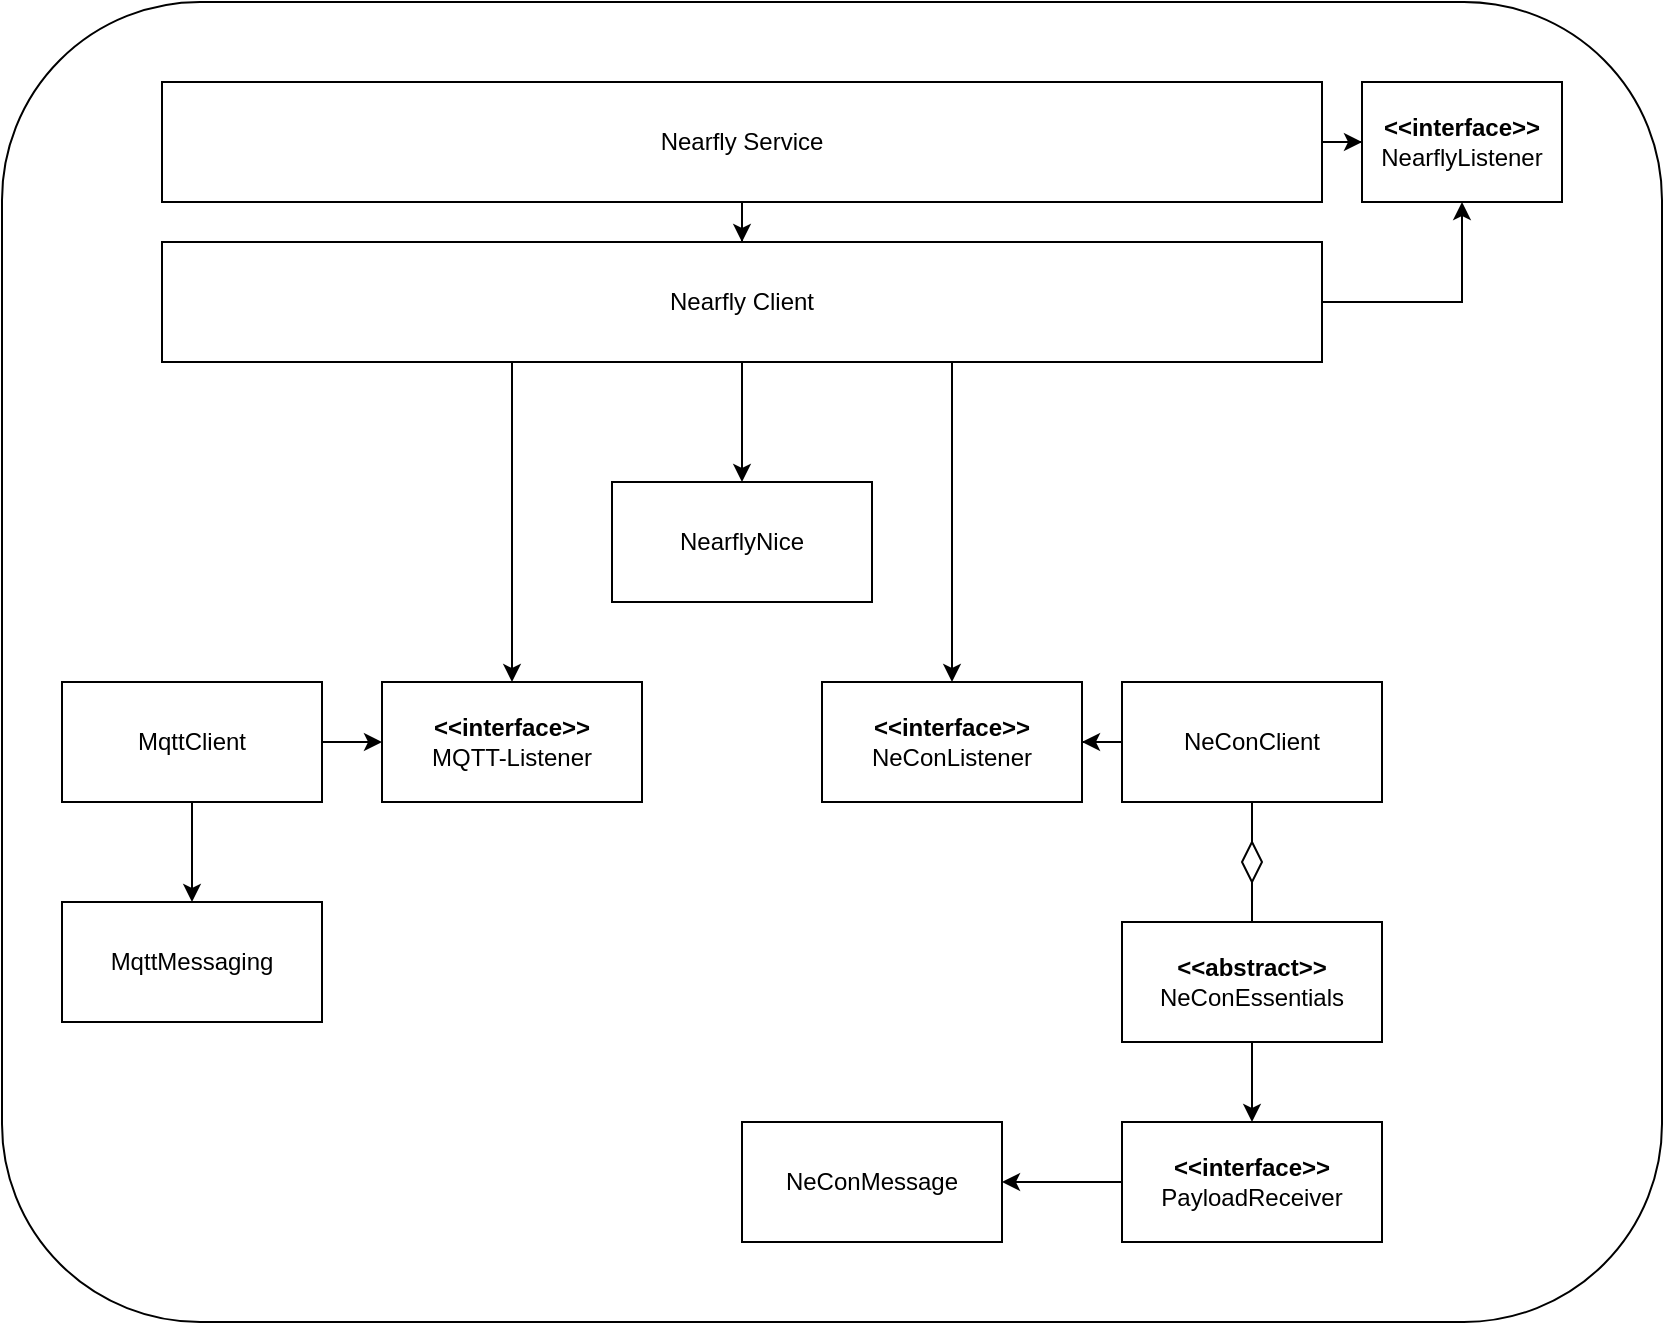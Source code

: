 <mxfile version="13.0.3" type="device"><diagram id="ekauDwsqELjUZ7ANHCu0" name="Page-1"><mxGraphModel dx="1221" dy="1883" grid="1" gridSize="10" guides="1" tooltips="1" connect="1" arrows="1" fold="1" page="1" pageScale="1" pageWidth="827" pageHeight="1169" math="0" shadow="0"><root><mxCell id="0"/><mxCell id="1" parent="0"/><mxCell id="5tRQlsvJli7dxx7FSaZk-77" value="" style="rounded=1;whiteSpace=wrap;html=1;" parent="1" vertex="1"><mxGeometry x="100" y="-20" width="830" height="660" as="geometry"/></mxCell><mxCell id="5tRQlsvJli7dxx7FSaZk-64" style="edgeStyle=orthogonalEdgeStyle;rounded=0;orthogonalLoop=1;jettySize=auto;html=1;exitX=0.5;exitY=1;exitDx=0;exitDy=0;" parent="1" source="5tRQlsvJli7dxx7FSaZk-47" target="5tRQlsvJli7dxx7FSaZk-47" edge="1"><mxGeometry relative="1" as="geometry"><Array as="points"/></mxGeometry></mxCell><mxCell id="5tRQlsvJli7dxx7FSaZk-98" style="edgeStyle=orthogonalEdgeStyle;rounded=0;orthogonalLoop=1;jettySize=auto;html=1;" parent="1" source="5tRQlsvJli7dxx7FSaZk-1" target="5tRQlsvJli7dxx7FSaZk-51" edge="1"><mxGeometry relative="1" as="geometry"/></mxCell><mxCell id="dKex-WUD2PD9VM6qoMGi-2" style="edgeStyle=orthogonalEdgeStyle;rounded=0;orthogonalLoop=1;jettySize=auto;html=1;" parent="1" source="5tRQlsvJli7dxx7FSaZk-1" target="dKex-WUD2PD9VM6qoMGi-1" edge="1"><mxGeometry relative="1" as="geometry"/></mxCell><mxCell id="1O-iCL3X24nvDzu6ywe1-4" style="edgeStyle=orthogonalEdgeStyle;rounded=0;orthogonalLoop=1;jettySize=auto;html=1;" edge="1" parent="1" source="5tRQlsvJli7dxx7FSaZk-1" target="5tRQlsvJli7dxx7FSaZk-4"><mxGeometry relative="1" as="geometry"><Array as="points"><mxPoint x="355" y="200"/><mxPoint x="355" y="200"/></Array></mxGeometry></mxCell><mxCell id="1O-iCL3X24nvDzu6ywe1-5" style="edgeStyle=orthogonalEdgeStyle;rounded=0;orthogonalLoop=1;jettySize=auto;html=1;" edge="1" parent="1" source="5tRQlsvJli7dxx7FSaZk-1" target="5tRQlsvJli7dxx7FSaZk-11"><mxGeometry relative="1" as="geometry"><Array as="points"><mxPoint x="575" y="200"/><mxPoint x="575" y="200"/></Array></mxGeometry></mxCell><mxCell id="5tRQlsvJli7dxx7FSaZk-1" value="Nearfly Client" style="rounded=0;whiteSpace=wrap;html=1;" parent="1" vertex="1"><mxGeometry x="180" y="100" width="580" height="60" as="geometry"/></mxCell><mxCell id="5tRQlsvJli7dxx7FSaZk-4" value="&lt;b&gt;&amp;lt;&amp;lt;interface&amp;gt;&amp;gt;&lt;/b&gt;&lt;br&gt;MQTT-Listener" style="rounded=0;whiteSpace=wrap;html=1;" parent="1" vertex="1"><mxGeometry x="290" y="320" width="130" height="60" as="geometry"/></mxCell><mxCell id="5tRQlsvJli7dxx7FSaZk-65" style="edgeStyle=orthogonalEdgeStyle;rounded=0;orthogonalLoop=1;jettySize=auto;html=1;" parent="1" source="5tRQlsvJli7dxx7FSaZk-8" target="5tRQlsvJli7dxx7FSaZk-4" edge="1"><mxGeometry relative="1" as="geometry"/></mxCell><mxCell id="1O-iCL3X24nvDzu6ywe1-2" style="edgeStyle=orthogonalEdgeStyle;rounded=0;orthogonalLoop=1;jettySize=auto;html=1;" edge="1" parent="1" source="5tRQlsvJli7dxx7FSaZk-8" target="5tRQlsvJli7dxx7FSaZk-10"><mxGeometry relative="1" as="geometry"/></mxCell><mxCell id="5tRQlsvJli7dxx7FSaZk-8" value="MqttClient" style="rounded=0;whiteSpace=wrap;html=1;" parent="1" vertex="1"><mxGeometry x="130" y="320" width="130" height="60" as="geometry"/></mxCell><mxCell id="5tRQlsvJli7dxx7FSaZk-11" value="&lt;b&gt;&amp;lt;&amp;lt;interface&amp;gt;&amp;gt;&lt;/b&gt;&lt;br&gt;NeConListener" style="rounded=0;whiteSpace=wrap;html=1;" parent="1" vertex="1"><mxGeometry x="510" y="320" width="130" height="60" as="geometry"/></mxCell><mxCell id="5tRQlsvJli7dxx7FSaZk-66" style="edgeStyle=orthogonalEdgeStyle;rounded=0;orthogonalLoop=1;jettySize=auto;html=1;" parent="1" source="5tRQlsvJli7dxx7FSaZk-47" target="5tRQlsvJli7dxx7FSaZk-11" edge="1"><mxGeometry relative="1" as="geometry"/></mxCell><mxCell id="5tRQlsvJli7dxx7FSaZk-47" value="NeConClient" style="rounded=0;whiteSpace=wrap;html=1;" parent="1" vertex="1"><mxGeometry x="660" y="320" width="130" height="60" as="geometry"/></mxCell><mxCell id="5tRQlsvJli7dxx7FSaZk-72" style="edgeStyle=orthogonalEdgeStyle;rounded=0;orthogonalLoop=1;jettySize=auto;html=1;" parent="1" source="5tRQlsvJli7dxx7FSaZk-48" target="5tRQlsvJli7dxx7FSaZk-60" edge="1"><mxGeometry relative="1" as="geometry"/></mxCell><mxCell id="5tRQlsvJli7dxx7FSaZk-48" value="&lt;b&gt;&amp;lt;&amp;lt;abstract&amp;gt;&amp;gt;&lt;/b&gt;&lt;br&gt;NeConEssentials" style="rounded=0;whiteSpace=wrap;html=1;" parent="1" vertex="1"><mxGeometry x="660" y="440" width="130" height="60" as="geometry"/></mxCell><mxCell id="5tRQlsvJli7dxx7FSaZk-51" value="&lt;b&gt;&amp;lt;&amp;lt;interface&amp;gt;&amp;gt;&lt;br&gt;&lt;/b&gt;NearflyListener" style="rounded=0;whiteSpace=wrap;html=1;" parent="1" vertex="1"><mxGeometry x="780" y="20" width="100" height="60" as="geometry"/></mxCell><mxCell id="IsdVDtShu1PxgmixqVRD-4" style="edgeStyle=orthogonalEdgeStyle;rounded=0;orthogonalLoop=1;jettySize=auto;html=1;" parent="1" source="5tRQlsvJli7dxx7FSaZk-60" target="IsdVDtShu1PxgmixqVRD-2" edge="1"><mxGeometry relative="1" as="geometry"/></mxCell><mxCell id="5tRQlsvJli7dxx7FSaZk-60" value="&lt;b&gt;&amp;lt;&amp;lt;interface&amp;gt;&amp;gt;&lt;/b&gt;&lt;br&gt;PayloadReceiver" style="rounded=0;whiteSpace=wrap;html=1;" parent="1" vertex="1"><mxGeometry x="660" y="540" width="130" height="60" as="geometry"/></mxCell><mxCell id="IsdVDtShu1PxgmixqVRD-2" value="NeConMessage" style="rounded=0;whiteSpace=wrap;html=1;" parent="1" vertex="1"><mxGeometry x="470" y="540" width="130" height="60" as="geometry"/></mxCell><mxCell id="1O-iCL3X24nvDzu6ywe1-7" style="edgeStyle=orthogonalEdgeStyle;rounded=0;orthogonalLoop=1;jettySize=auto;html=1;endArrow=none;endFill=0;" edge="1" parent="1" source="IsdVDtShu1PxgmixqVRD-6" target="5tRQlsvJli7dxx7FSaZk-48"><mxGeometry relative="1" as="geometry"/></mxCell><mxCell id="1O-iCL3X24nvDzu6ywe1-10" style="edgeStyle=orthogonalEdgeStyle;rounded=0;orthogonalLoop=1;jettySize=auto;html=1;entryX=0.5;entryY=1;entryDx=0;entryDy=0;endArrow=none;endFill=0;" edge="1" parent="1" source="IsdVDtShu1PxgmixqVRD-6" target="5tRQlsvJli7dxx7FSaZk-47"><mxGeometry relative="1" as="geometry"/></mxCell><mxCell id="IsdVDtShu1PxgmixqVRD-6" value="" style="rhombus;whiteSpace=wrap;html=1;" parent="1" vertex="1"><mxGeometry x="720" y="400" width="10" height="20" as="geometry"/></mxCell><mxCell id="dKex-WUD2PD9VM6qoMGi-1" value="NearflyNice" style="rounded=0;whiteSpace=wrap;html=1;" parent="1" vertex="1"><mxGeometry x="405" y="220" width="130" height="60" as="geometry"/></mxCell><mxCell id="EhxIZcYL_FMHnwrahrnJ-2" style="edgeStyle=orthogonalEdgeStyle;rounded=0;orthogonalLoop=1;jettySize=auto;html=1;" parent="1" source="EhxIZcYL_FMHnwrahrnJ-1" target="5tRQlsvJli7dxx7FSaZk-1" edge="1"><mxGeometry relative="1" as="geometry"/></mxCell><mxCell id="EhxIZcYL_FMHnwrahrnJ-3" style="edgeStyle=orthogonalEdgeStyle;rounded=0;orthogonalLoop=1;jettySize=auto;html=1;" parent="1" source="EhxIZcYL_FMHnwrahrnJ-1" target="5tRQlsvJli7dxx7FSaZk-51" edge="1"><mxGeometry relative="1" as="geometry"/></mxCell><mxCell id="EhxIZcYL_FMHnwrahrnJ-1" value="Nearfly Service" style="rounded=0;whiteSpace=wrap;html=1;" parent="1" vertex="1"><mxGeometry x="180" y="20" width="580" height="60" as="geometry"/></mxCell><mxCell id="5tRQlsvJli7dxx7FSaZk-10" value="MqttMessaging" style="rounded=0;whiteSpace=wrap;html=1;" parent="1" vertex="1"><mxGeometry x="130" y="430" width="130" height="60" as="geometry"/></mxCell></root></mxGraphModel></diagram></mxfile>